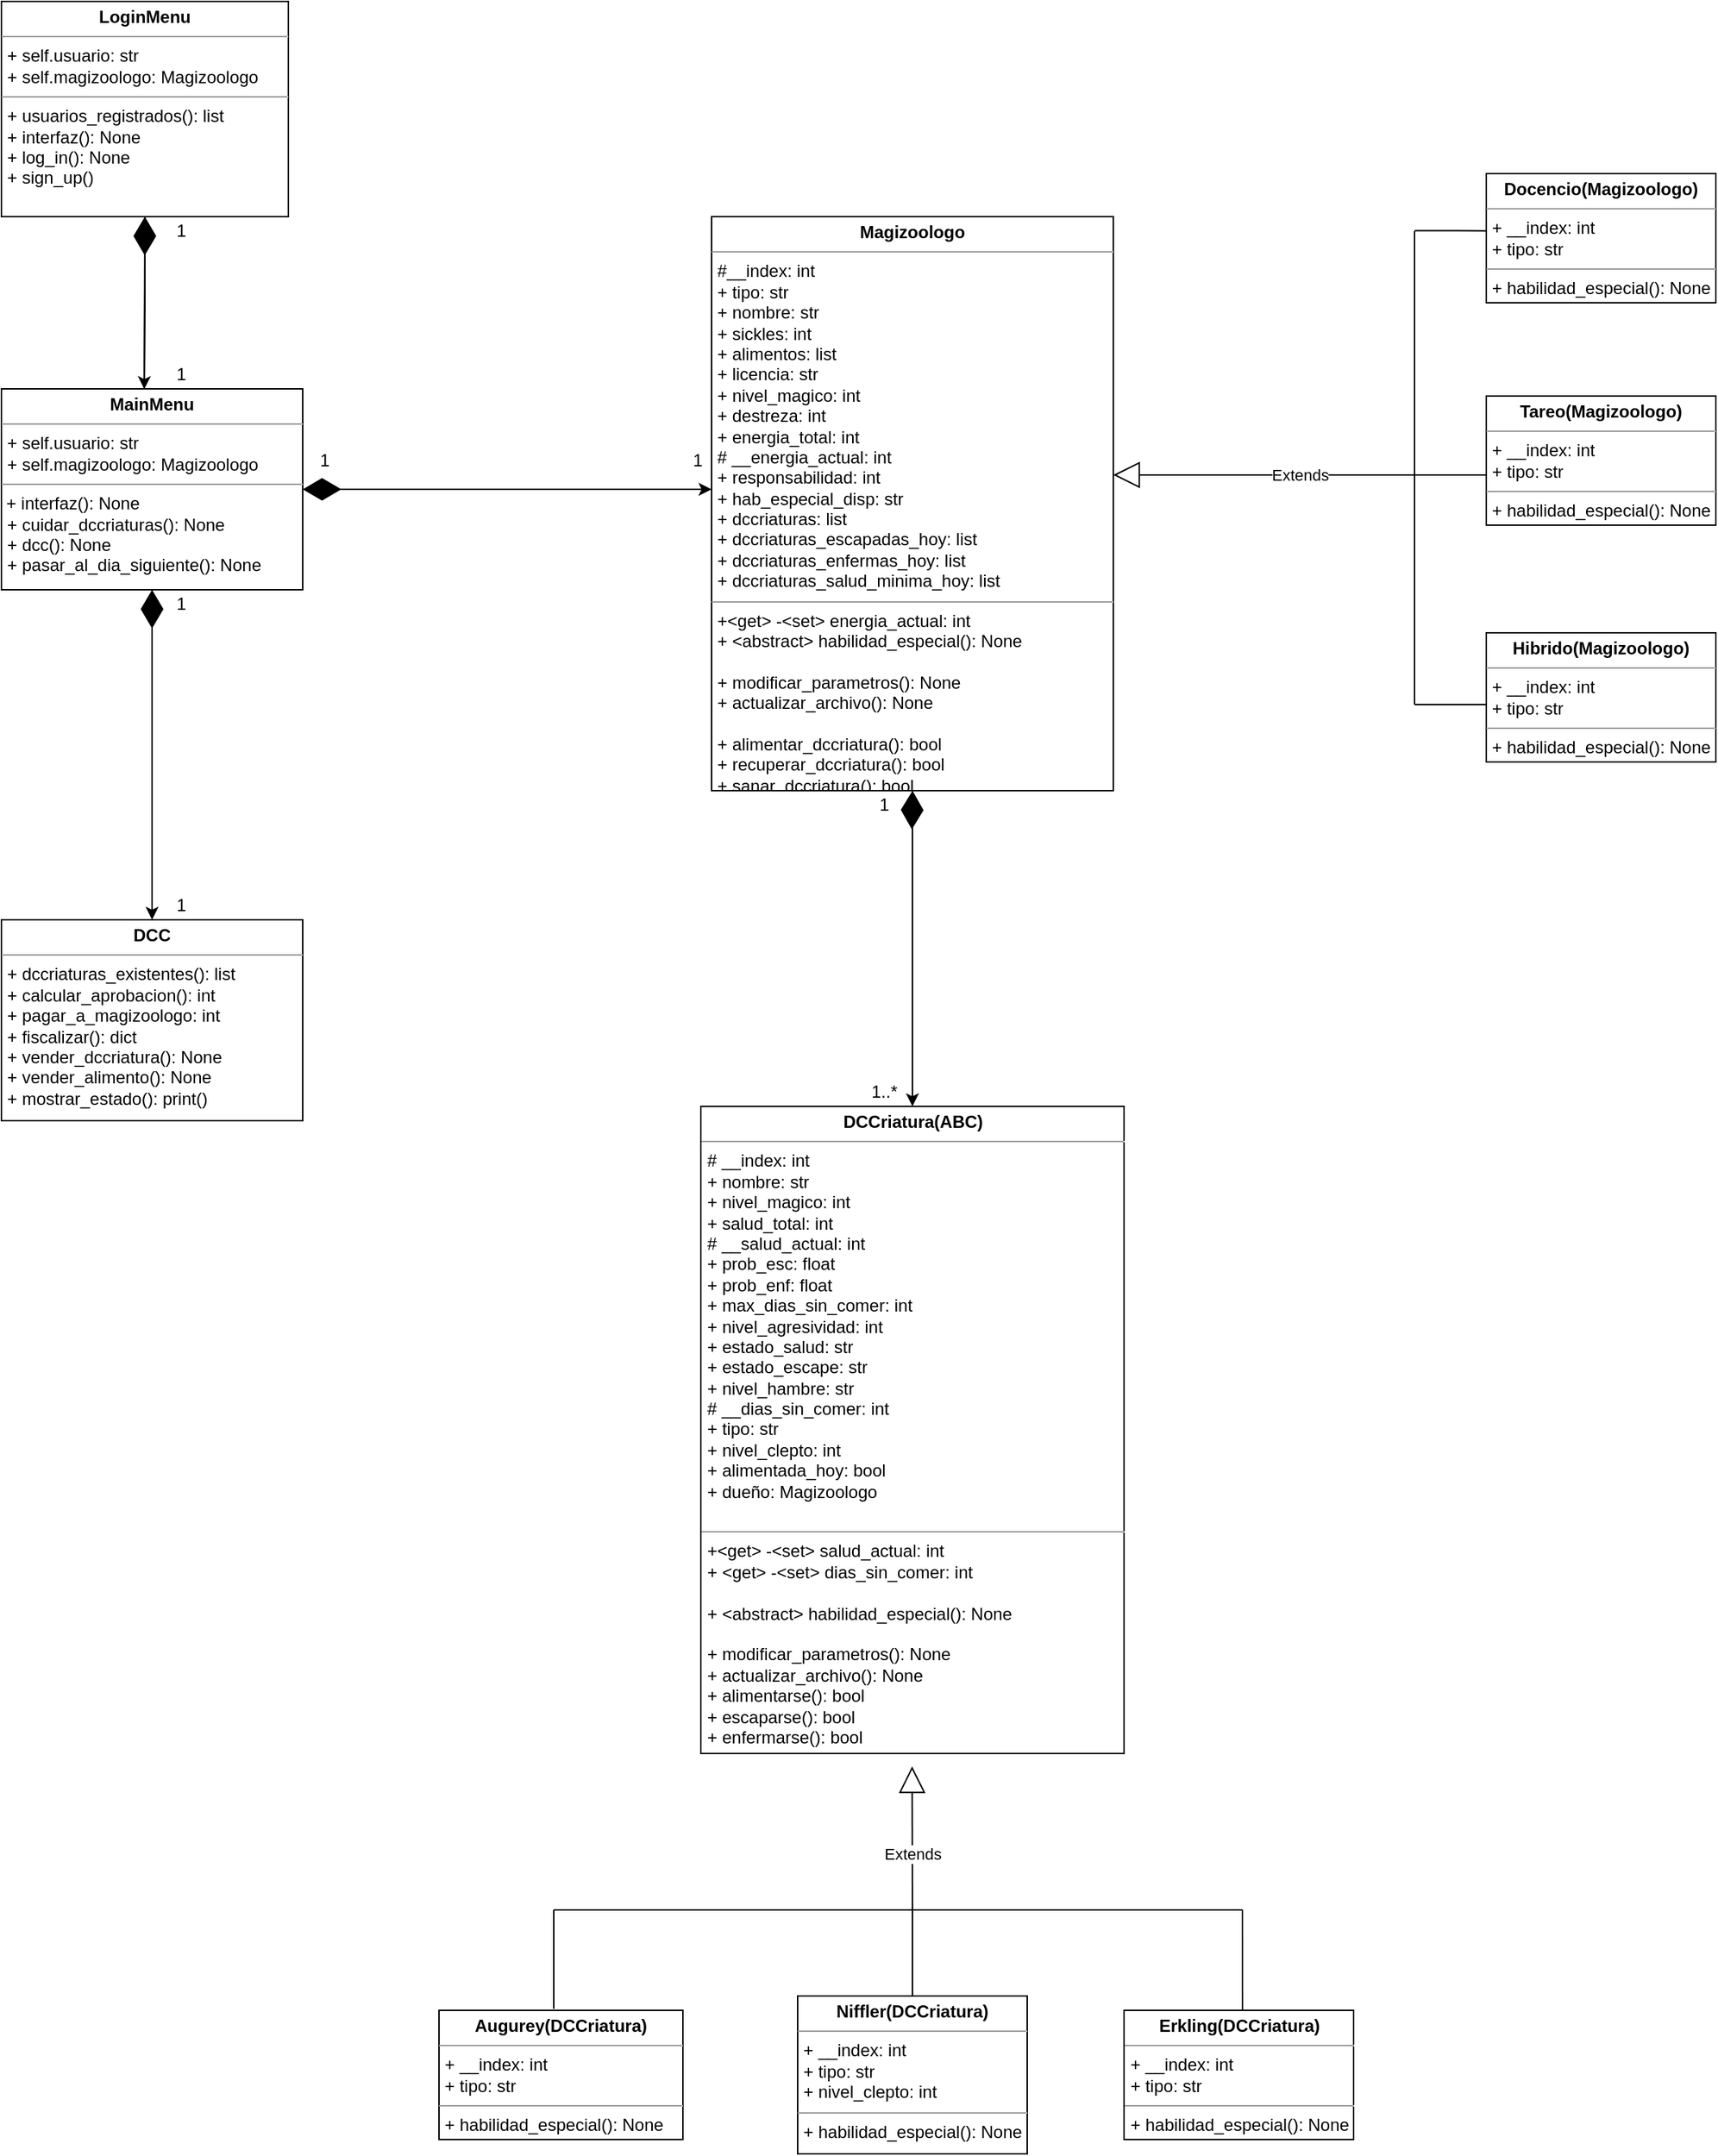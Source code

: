 <mxfile version="12.9.3" type="device"><diagram id="gEcfEblNGSjjqk9WNKlY" name="Page-1"><mxGraphModel dx="2146" dy="968" grid="1" gridSize="10" guides="1" tooltips="1" connect="1" arrows="1" fold="1" page="1" pageScale="1" pageWidth="850" pageHeight="1100" math="0" shadow="0"><root><mxCell id="0"/><mxCell id="1" parent="0"/><mxCell id="kUMaFe7c7ZQl473tVP6N-59" style="edgeStyle=orthogonalEdgeStyle;rounded=0;orthogonalLoop=1;jettySize=auto;html=1;entryX=0.474;entryY=0.001;entryDx=0;entryDy=0;entryPerimeter=0;" parent="1" source="kUMaFe7c7ZQl473tVP6N-1" target="kUMaFe7c7ZQl473tVP6N-2" edge="1"><mxGeometry relative="1" as="geometry"><mxPoint x="130" y="190" as="targetPoint"/></mxGeometry></mxCell><mxCell id="kUMaFe7c7ZQl473tVP6N-1" value="&lt;p style=&quot;margin: 0px ; margin-top: 4px ; text-align: center&quot;&gt;&lt;b&gt;LoginMenu&lt;/b&gt;&lt;/p&gt;&lt;hr size=&quot;1&quot;&gt;&lt;p style=&quot;margin: 0px ; margin-left: 4px&quot;&gt;+ self.usuario: str&lt;/p&gt;&lt;p style=&quot;margin: 0px ; margin-left: 4px&quot;&gt;&lt;span&gt;+ self.magizoologo: Magizoologo&lt;/span&gt;&lt;/p&gt;&lt;hr size=&quot;1&quot;&gt;&lt;p style=&quot;margin: 0px ; margin-left: 4px&quot;&gt;+ usuarios_registrados(): list&lt;/p&gt;&lt;p style=&quot;margin: 0px ; margin-left: 4px&quot;&gt;+ interfaz(): None&lt;/p&gt;&lt;p style=&quot;margin: 0px ; margin-left: 4px&quot;&gt;+ log_in(): None&lt;/p&gt;&lt;p style=&quot;margin: 0px ; margin-left: 4px&quot;&gt;+ sign_up()&lt;/p&gt;" style="verticalAlign=top;align=left;overflow=fill;fontSize=12;fontFamily=Helvetica;html=1;" parent="1" vertex="1"><mxGeometry x="-135" y="40" width="200" height="150" as="geometry"/></mxCell><mxCell id="kUMaFe7c7ZQl473tVP6N-23" style="edgeStyle=orthogonalEdgeStyle;rounded=0;orthogonalLoop=1;jettySize=auto;html=1;entryX=0;entryY=0.475;entryDx=0;entryDy=0;entryPerimeter=0;" parent="1" source="kUMaFe7c7ZQl473tVP6N-2" target="kUMaFe7c7ZQl473tVP6N-3" edge="1"><mxGeometry relative="1" as="geometry"><mxPoint x="350" y="380" as="targetPoint"/><Array as="points"/></mxGeometry></mxCell><mxCell id="kUMaFe7c7ZQl473tVP6N-78" style="edgeStyle=orthogonalEdgeStyle;rounded=0;orthogonalLoop=1;jettySize=auto;html=1;entryX=0.5;entryY=0;entryDx=0;entryDy=0;" parent="1" source="kUMaFe7c7ZQl473tVP6N-2" target="kUMaFe7c7ZQl473tVP6N-5" edge="1"><mxGeometry relative="1" as="geometry"/></mxCell><mxCell id="kUMaFe7c7ZQl473tVP6N-2" value="&lt;p style=&quot;margin: 0px ; margin-top: 4px ; text-align: center&quot;&gt;&lt;b&gt;MainMenu&lt;/b&gt;&lt;/p&gt;&lt;hr size=&quot;1&quot;&gt;&lt;p style=&quot;margin: 0px ; margin-left: 4px&quot;&gt;+ self.usuario: str&lt;/p&gt;&lt;p style=&quot;margin: 0px ; margin-left: 4px&quot;&gt;+ self.magizoologo: Magizoologo&lt;/p&gt;&lt;hr size=&quot;1&quot;&gt;&amp;nbsp;+ interfaz(): None&lt;br&gt;&lt;p style=&quot;margin: 0px ; margin-left: 4px&quot;&gt;+ cuidar_dccriaturas(): None&lt;/p&gt;&lt;p style=&quot;margin: 0px ; margin-left: 4px&quot;&gt;+ dcc(): None&lt;/p&gt;&lt;p style=&quot;margin: 0px ; margin-left: 4px&quot;&gt;+ pasar_al_dia_siguiente(): None&amp;nbsp;&lt;/p&gt;" style="verticalAlign=top;align=left;overflow=fill;fontSize=12;fontFamily=Helvetica;html=1;" parent="1" vertex="1"><mxGeometry x="-135" y="310" width="210" height="140" as="geometry"/></mxCell><mxCell id="kUMaFe7c7ZQl473tVP6N-24" style="edgeStyle=orthogonalEdgeStyle;rounded=0;orthogonalLoop=1;jettySize=auto;html=1;entryX=0.5;entryY=0;entryDx=0;entryDy=0;" parent="1" target="kUMaFe7c7ZQl473tVP6N-7" edge="1"><mxGeometry relative="1" as="geometry"><mxPoint x="500" y="610" as="sourcePoint"/><Array as="points"><mxPoint x="500" y="630"/></Array></mxGeometry></mxCell><mxCell id="kUMaFe7c7ZQl473tVP6N-3" value="&lt;p style=&quot;margin: 0px ; margin-top: 4px ; text-align: center&quot;&gt;&lt;b&gt;Magizoologo&lt;/b&gt;&lt;/p&gt;&lt;hr size=&quot;1&quot;&gt;&lt;p style=&quot;margin: 0px ; margin-left: 4px&quot;&gt;#__index: int&lt;/p&gt;&lt;p style=&quot;margin: 0px ; margin-left: 4px&quot;&gt;+ tipo: str&lt;/p&gt;&lt;p style=&quot;margin: 0px ; margin-left: 4px&quot;&gt;+ nombre: str&lt;/p&gt;&lt;p style=&quot;margin: 0px ; margin-left: 4px&quot;&gt;+ sickles: int&lt;/p&gt;&lt;p style=&quot;margin: 0px ; margin-left: 4px&quot;&gt;+ alimentos: list&lt;/p&gt;&lt;p style=&quot;margin: 0px ; margin-left: 4px&quot;&gt;+ licencia: str&lt;/p&gt;&lt;p style=&quot;margin: 0px ; margin-left: 4px&quot;&gt;+ nivel_magico: int&lt;/p&gt;&lt;p style=&quot;margin: 0px ; margin-left: 4px&quot;&gt;+ destreza: int&lt;/p&gt;&lt;p style=&quot;margin: 0px ; margin-left: 4px&quot;&gt;+ energia_total: int&lt;/p&gt;&lt;p style=&quot;margin: 0px ; margin-left: 4px&quot;&gt;# __energia_actual: int&lt;/p&gt;&lt;p style=&quot;margin: 0px ; margin-left: 4px&quot;&gt;+ responsabilidad: int&lt;/p&gt;&lt;p style=&quot;margin: 0px ; margin-left: 4px&quot;&gt;+ hab_especial_disp: str&lt;/p&gt;&lt;p style=&quot;margin: 0px ; margin-left: 4px&quot;&gt;+ dccriaturas: list&lt;/p&gt;&lt;p style=&quot;margin: 0px ; margin-left: 4px&quot;&gt;+ dccriaturas_escapadas_hoy: list&lt;/p&gt;&lt;p style=&quot;margin: 0px ; margin-left: 4px&quot;&gt;+ dccriaturas_enfermas_hoy: list&lt;/p&gt;&lt;p style=&quot;margin: 0px ; margin-left: 4px&quot;&gt;+ dccriaturas_salud_minima_hoy: list&lt;/p&gt;&lt;hr size=&quot;1&quot;&gt;&lt;p style=&quot;margin: 0px ; margin-left: 4px&quot;&gt;+&amp;lt;get&amp;gt; -&amp;lt;set&amp;gt; energia_actual: int&lt;/p&gt;&lt;p style=&quot;margin: 0px ; margin-left: 4px&quot;&gt;+ &amp;lt;abstract&amp;gt; habilidad_especial(): None&lt;/p&gt;&lt;p style=&quot;margin: 0px ; margin-left: 4px&quot;&gt;&lt;br&gt;&lt;/p&gt;&lt;p style=&quot;margin: 0px ; margin-left: 4px&quot;&gt;+ modificar_parametros(): None&lt;/p&gt;&lt;p style=&quot;margin: 0px ; margin-left: 4px&quot;&gt;+ actualizar_archivo(): None&lt;/p&gt;&lt;p style=&quot;margin: 0px ; margin-left: 4px&quot;&gt;&lt;br&gt;&lt;/p&gt;&lt;p style=&quot;margin: 0px ; margin-left: 4px&quot;&gt;+ alimentar_dccriatura(): bool&lt;/p&gt;&lt;p style=&quot;margin: 0px ; margin-left: 4px&quot;&gt;+ recuperar_dccriatura(): bool&lt;/p&gt;&lt;p style=&quot;margin: 0px ; margin-left: 4px&quot;&gt;+ sanar_dccriatura(): bool&lt;/p&gt;&lt;p style=&quot;margin: 0px ; margin-left: 4px&quot;&gt;&lt;br&gt;&lt;/p&gt;" style="verticalAlign=top;align=left;overflow=fill;fontSize=12;fontFamily=Helvetica;html=1;" parent="1" vertex="1"><mxGeometry x="360" y="190" width="280" height="400" as="geometry"/></mxCell><mxCell id="kUMaFe7c7ZQl473tVP6N-4" value="&lt;p style=&quot;margin: 0px ; margin-top: 4px ; text-align: center&quot;&gt;&lt;b&gt;Docencio(Magizoologo)&lt;/b&gt;&lt;/p&gt;&lt;hr size=&quot;1&quot;&gt;&lt;p style=&quot;margin: 0px ; margin-left: 4px&quot;&gt;+ __index: int&lt;/p&gt;&lt;p style=&quot;margin: 0px ; margin-left: 4px&quot;&gt;+ tipo: str&lt;/p&gt;&lt;hr size=&quot;1&quot;&gt;&lt;p style=&quot;margin: 0px ; margin-left: 4px&quot;&gt;+ habilidad_especial(): None&lt;/p&gt;" style="verticalAlign=top;align=left;overflow=fill;fontSize=12;fontFamily=Helvetica;html=1;" parent="1" vertex="1"><mxGeometry x="900" y="160" width="160" height="90" as="geometry"/></mxCell><mxCell id="kUMaFe7c7ZQl473tVP6N-5" value="&lt;p style=&quot;margin: 0px ; margin-top: 4px ; text-align: center&quot;&gt;&lt;b&gt;DCC&lt;/b&gt;&lt;/p&gt;&lt;hr size=&quot;1&quot;&gt;&lt;p style=&quot;margin: 0px ; margin-left: 4px&quot;&gt;&lt;/p&gt;&lt;p style=&quot;margin: 0px ; margin-left: 4px&quot;&gt;+ dccriaturas_existentes(): list&lt;/p&gt;&lt;p style=&quot;margin: 0px ; margin-left: 4px&quot;&gt;+ calcular_aprobacion(): int&lt;/p&gt;&lt;p style=&quot;margin: 0px ; margin-left: 4px&quot;&gt;+ pagar_a_magizoologo: int&lt;/p&gt;&lt;p style=&quot;margin: 0px ; margin-left: 4px&quot;&gt;+ fiscalizar(): dict&lt;/p&gt;&lt;p style=&quot;margin: 0px ; margin-left: 4px&quot;&gt;+ vender_dccriatura(): None&lt;/p&gt;&lt;p style=&quot;margin: 0px ; margin-left: 4px&quot;&gt;+ vender_alimento(): None&lt;/p&gt;&lt;p style=&quot;margin: 0px ; margin-left: 4px&quot;&gt;+ mostrar_estado(): print()&lt;/p&gt;" style="verticalAlign=top;align=left;overflow=fill;fontSize=12;fontFamily=Helvetica;html=1;" parent="1" vertex="1"><mxGeometry x="-135" y="680" width="210" height="140" as="geometry"/></mxCell><mxCell id="kUMaFe7c7ZQl473tVP6N-6" value="&lt;p style=&quot;margin: 0px ; margin-top: 4px ; text-align: center&quot;&gt;&lt;b&gt;Tareo(Magizoologo)&lt;/b&gt;&lt;/p&gt;&lt;hr size=&quot;1&quot;&gt;&lt;p style=&quot;margin: 0px ; margin-left: 4px&quot;&gt;+ __index: int&lt;/p&gt;&lt;p style=&quot;margin: 0px ; margin-left: 4px&quot;&gt;+ tipo: str&lt;/p&gt;&lt;hr size=&quot;1&quot;&gt;&lt;p style=&quot;margin: 0px ; margin-left: 4px&quot;&gt;+ habilidad_especial(): None&lt;/p&gt;&lt;p style=&quot;margin: 0px ; margin-left: 4px&quot;&gt;&lt;br&gt;&lt;/p&gt;" style="verticalAlign=top;align=left;overflow=fill;fontSize=12;fontFamily=Helvetica;html=1;" parent="1" vertex="1"><mxGeometry x="900" y="315" width="160" height="90" as="geometry"/></mxCell><mxCell id="kUMaFe7c7ZQl473tVP6N-7" value="&lt;p style=&quot;margin: 0px ; margin-top: 4px ; text-align: center&quot;&gt;&lt;b&gt;DCCriatura(ABC)&lt;/b&gt;&lt;/p&gt;&lt;hr size=&quot;1&quot;&gt;&lt;p style=&quot;margin: 0px ; margin-left: 4px&quot;&gt;# __index: int&lt;/p&gt;&lt;p style=&quot;margin: 0px ; margin-left: 4px&quot;&gt;+ nombre: str&lt;/p&gt;&lt;p style=&quot;margin: 0px ; margin-left: 4px&quot;&gt;+ nivel_magico: int&lt;/p&gt;&lt;p style=&quot;margin: 0px ; margin-left: 4px&quot;&gt;+ salud_total: int&lt;/p&gt;&lt;p style=&quot;margin: 0px ; margin-left: 4px&quot;&gt;# __salud_actual: int&lt;/p&gt;&lt;p style=&quot;margin: 0px ; margin-left: 4px&quot;&gt;+ prob_esc: float&lt;/p&gt;&lt;p style=&quot;margin: 0px ; margin-left: 4px&quot;&gt;+ prob_enf: float&lt;/p&gt;&lt;p style=&quot;margin: 0px ; margin-left: 4px&quot;&gt;+ max_dias_sin_comer: int&lt;/p&gt;&lt;p style=&quot;margin: 0px ; margin-left: 4px&quot;&gt;+ nivel_agresividad: int&lt;/p&gt;&lt;p style=&quot;margin: 0px ; margin-left: 4px&quot;&gt;+ estado_salud: str&lt;/p&gt;&lt;p style=&quot;margin: 0px ; margin-left: 4px&quot;&gt;+ estado_escape: str&lt;/p&gt;&lt;p style=&quot;margin: 0px ; margin-left: 4px&quot;&gt;+ nivel_hambre: str&lt;/p&gt;&lt;p style=&quot;margin: 0px ; margin-left: 4px&quot;&gt;# __dias_sin_comer: int&lt;/p&gt;&lt;p style=&quot;margin: 0px ; margin-left: 4px&quot;&gt;+ tipo: str&lt;/p&gt;&lt;p style=&quot;margin: 0px ; margin-left: 4px&quot;&gt;+ nivel_clepto: int&lt;/p&gt;&lt;p style=&quot;margin: 0px ; margin-left: 4px&quot;&gt;+ alimentada_hoy: bool&lt;/p&gt;&lt;p style=&quot;margin: 0px ; margin-left: 4px&quot;&gt;+ dueño: Magizoologo&lt;/p&gt;&lt;p style=&quot;margin: 0px ; margin-left: 4px&quot;&gt;&lt;br&gt;&lt;/p&gt;&lt;hr size=&quot;1&quot;&gt;&lt;p style=&quot;margin: 0px ; margin-left: 4px&quot;&gt;+&amp;lt;get&amp;gt; -&amp;lt;set&amp;gt; salud_actual: int&lt;/p&gt;&lt;p style=&quot;margin: 0px ; margin-left: 4px&quot;&gt;+ &amp;lt;get&amp;gt; -&amp;lt;set&amp;gt; dias_sin_comer: int&lt;/p&gt;&lt;p style=&quot;margin: 0px ; margin-left: 4px&quot;&gt;&lt;br&gt;&lt;/p&gt;&lt;p style=&quot;margin: 0px ; margin-left: 4px&quot;&gt;+ &amp;lt;abstract&amp;gt; habilidad_especial(): None&lt;/p&gt;&lt;p style=&quot;margin: 0px ; margin-left: 4px&quot;&gt;&lt;br&gt;&lt;/p&gt;&lt;p style=&quot;margin: 0px ; margin-left: 4px&quot;&gt;+ modificar_parametros(): None&lt;/p&gt;&lt;p style=&quot;margin: 0px ; margin-left: 4px&quot;&gt;+ actualizar_archivo(): None&lt;/p&gt;&lt;p style=&quot;margin: 0px ; margin-left: 4px&quot;&gt;+ alimentarse(): bool&lt;/p&gt;&lt;p style=&quot;margin: 0px ; margin-left: 4px&quot;&gt;+ escaparse(): bool&lt;/p&gt;&lt;p style=&quot;margin: 0px ; margin-left: 4px&quot;&gt;+ enfermarse(): bool&lt;/p&gt;&lt;p style=&quot;margin: 0px ; margin-left: 4px&quot;&gt;&lt;br&gt;&lt;/p&gt;" style="verticalAlign=top;align=left;overflow=fill;fontSize=12;fontFamily=Helvetica;html=1;" parent="1" vertex="1"><mxGeometry x="352.5" y="810" width="295" height="451" as="geometry"/></mxCell><mxCell id="kUMaFe7c7ZQl473tVP6N-8" value="&lt;p style=&quot;margin: 0px ; margin-top: 4px ; text-align: center&quot;&gt;&lt;b&gt;Hibrido(Magizoologo)&lt;/b&gt;&lt;/p&gt;&lt;hr size=&quot;1&quot;&gt;&lt;p style=&quot;margin: 0px ; margin-left: 4px&quot;&gt;+ __index: int&lt;/p&gt;&lt;p style=&quot;margin: 0px ; margin-left: 4px&quot;&gt;+ tipo: str&lt;/p&gt;&lt;hr size=&quot;1&quot;&gt;&lt;p style=&quot;margin: 0px ; margin-left: 4px&quot;&gt;+ habilidad_especial(): None&lt;/p&gt;" style="verticalAlign=top;align=left;overflow=fill;fontSize=12;fontFamily=Helvetica;html=1;" parent="1" vertex="1"><mxGeometry x="900" y="480" width="160" height="90" as="geometry"/></mxCell><mxCell id="kUMaFe7c7ZQl473tVP6N-9" value="&lt;p style=&quot;margin: 0px ; margin-top: 4px ; text-align: center&quot;&gt;&lt;b&gt;Augurey(DCCriatura)&lt;/b&gt;&lt;/p&gt;&lt;hr size=&quot;1&quot;&gt;&lt;p style=&quot;margin: 0px ; margin-left: 4px&quot;&gt;+ __index: int&lt;/p&gt;&lt;p style=&quot;margin: 0px ; margin-left: 4px&quot;&gt;+ tipo: str&lt;/p&gt;&lt;hr size=&quot;1&quot;&gt;&lt;p style=&quot;margin: 0px ; margin-left: 4px&quot;&gt;+ habilidad_especial(): None&lt;/p&gt;" style="verticalAlign=top;align=left;overflow=fill;fontSize=12;fontFamily=Helvetica;html=1;" parent="1" vertex="1"><mxGeometry x="170" y="1440" width="170" height="90" as="geometry"/></mxCell><mxCell id="kUMaFe7c7ZQl473tVP6N-10" value="&lt;p style=&quot;margin: 0px ; margin-top: 4px ; text-align: center&quot;&gt;&lt;b&gt;Niffler(DCCriatura)&lt;/b&gt;&lt;/p&gt;&lt;hr size=&quot;1&quot;&gt;&lt;p style=&quot;margin: 0px ; margin-left: 4px&quot;&gt;+ __index: int&lt;/p&gt;&lt;p style=&quot;margin: 0px ; margin-left: 4px&quot;&gt;+ tipo: str&lt;/p&gt;&lt;p style=&quot;margin: 0px ; margin-left: 4px&quot;&gt;+ nivel_clepto: int&lt;/p&gt;&lt;hr size=&quot;1&quot;&gt;&lt;p style=&quot;margin: 0px ; margin-left: 4px&quot;&gt;+ habilidad_especial(): None&lt;/p&gt;" style="verticalAlign=top;align=left;overflow=fill;fontSize=12;fontFamily=Helvetica;html=1;" parent="1" vertex="1"><mxGeometry x="420" y="1430" width="160" height="110" as="geometry"/></mxCell><mxCell id="kUMaFe7c7ZQl473tVP6N-11" value="&lt;p style=&quot;margin: 0px ; margin-top: 4px ; text-align: center&quot;&gt;&lt;b&gt;Erkling(DCCriatura)&lt;/b&gt;&lt;/p&gt;&lt;hr size=&quot;1&quot;&gt;&lt;p style=&quot;margin: 0px ; margin-left: 4px&quot;&gt;+ __index: int&lt;/p&gt;&lt;p style=&quot;margin: 0px ; margin-left: 4px&quot;&gt;+ tipo: str&lt;/p&gt;&lt;hr size=&quot;1&quot;&gt;&lt;p style=&quot;margin: 0px ; margin-left: 4px&quot;&gt;+ habilidad_especial(): None&lt;/p&gt;" style="verticalAlign=top;align=left;overflow=fill;fontSize=12;fontFamily=Helvetica;html=1;" parent="1" vertex="1"><mxGeometry x="647.5" y="1440" width="160" height="90" as="geometry"/></mxCell><mxCell id="kUMaFe7c7ZQl473tVP6N-30" value="1" style="text;html=1;align=center;verticalAlign=middle;resizable=0;points=[];autosize=1;" parent="1" vertex="1"><mxGeometry x="-20" y="660" width="20" height="20" as="geometry"/></mxCell><mxCell id="kUMaFe7c7ZQl473tVP6N-31" value="1" style="text;html=1;align=center;verticalAlign=middle;resizable=0;points=[];autosize=1;" parent="1" vertex="1"><mxGeometry x="-20" y="450" width="20" height="20" as="geometry"/></mxCell><mxCell id="kUMaFe7c7ZQl473tVP6N-34" value="1" style="text;html=1;align=center;verticalAlign=middle;resizable=0;points=[];autosize=1;" parent="1" vertex="1"><mxGeometry x="470" y="590" width="20" height="20" as="geometry"/></mxCell><mxCell id="kUMaFe7c7ZQl473tVP6N-35" value="1..*" style="text;html=1;align=center;verticalAlign=middle;resizable=0;points=[];autosize=1;" parent="1" vertex="1"><mxGeometry x="465" y="790" width="30" height="20" as="geometry"/></mxCell><mxCell id="kUMaFe7c7ZQl473tVP6N-42" value="Extends" style="endArrow=block;endSize=16;endFill=0;html=1;" parent="1" edge="1"><mxGeometry x="-0.212" width="160" relative="1" as="geometry"><mxPoint x="500" y="1370" as="sourcePoint"/><mxPoint x="499.76" y="1270" as="targetPoint"/><mxPoint as="offset"/></mxGeometry></mxCell><mxCell id="kUMaFe7c7ZQl473tVP6N-47" value="" style="endArrow=none;html=1;" parent="1" edge="1"><mxGeometry width="50" height="50" relative="1" as="geometry"><mxPoint x="495" y="1370" as="sourcePoint"/><mxPoint x="730" y="1370" as="targetPoint"/></mxGeometry></mxCell><mxCell id="kUMaFe7c7ZQl473tVP6N-48" value="" style="endArrow=none;html=1;exitX=0.5;exitY=0;exitDx=0;exitDy=0;" parent="1" source="kUMaFe7c7ZQl473tVP6N-10" edge="1"><mxGeometry width="50" height="50" relative="1" as="geometry"><mxPoint x="460" y="700" as="sourcePoint"/><mxPoint x="500" y="1370" as="targetPoint"/></mxGeometry></mxCell><mxCell id="kUMaFe7c7ZQl473tVP6N-49" value="" style="endArrow=none;html=1;" parent="1" edge="1"><mxGeometry width="50" height="50" relative="1" as="geometry"><mxPoint x="250" y="1439" as="sourcePoint"/><mxPoint x="250" y="1370" as="targetPoint"/><Array as="points"><mxPoint x="250" y="1400"/></Array></mxGeometry></mxCell><mxCell id="kUMaFe7c7ZQl473tVP6N-50" value="" style="endArrow=none;html=1;" parent="1" edge="1"><mxGeometry width="50" height="50" relative="1" as="geometry"><mxPoint x="250" y="1370" as="sourcePoint"/><mxPoint x="535" y="1370" as="targetPoint"/><Array as="points"><mxPoint x="415" y="1370"/></Array></mxGeometry></mxCell><mxCell id="kUMaFe7c7ZQl473tVP6N-52" value="" style="endArrow=none;html=1;" parent="1" edge="1"><mxGeometry width="50" height="50" relative="1" as="geometry"><mxPoint x="850" y="530" as="sourcePoint"/><mxPoint x="900" y="530" as="targetPoint"/></mxGeometry></mxCell><mxCell id="kUMaFe7c7ZQl473tVP6N-53" value="" style="endArrow=none;html=1;entryX=-0.001;entryY=0.443;entryDx=0;entryDy=0;entryPerimeter=0;" parent="1" target="kUMaFe7c7ZQl473tVP6N-4" edge="1"><mxGeometry width="50" height="50" relative="1" as="geometry"><mxPoint x="850" y="199.71" as="sourcePoint"/><mxPoint x="897" y="199.71" as="targetPoint"/></mxGeometry></mxCell><mxCell id="kUMaFe7c7ZQl473tVP6N-55" value="" style="endArrow=none;html=1;" parent="1" edge="1"><mxGeometry width="50" height="50" relative="1" as="geometry"><mxPoint x="850" y="530" as="sourcePoint"/><mxPoint x="850" y="200" as="targetPoint"/></mxGeometry></mxCell><mxCell id="kUMaFe7c7ZQl473tVP6N-58" value="" style="endArrow=diamondThin;endFill=1;endSize=24;html=1;entryX=0.5;entryY=1;entryDx=0;entryDy=0;exitX=0.474;exitY=-0.004;exitDx=0;exitDy=0;exitPerimeter=0;" parent="1" source="kUMaFe7c7ZQl473tVP6N-2" target="kUMaFe7c7ZQl473tVP6N-1" edge="1"><mxGeometry width="160" relative="1" as="geometry"><mxPoint x="122" y="190" as="sourcePoint"/><mxPoint x="122" y="132" as="targetPoint"/><Array as="points"/></mxGeometry></mxCell><mxCell id="kUMaFe7c7ZQl473tVP6N-60" value="1" style="text;html=1;align=center;verticalAlign=middle;resizable=0;points=[];autosize=1;" parent="1" vertex="1"><mxGeometry x="-20" y="190" width="20" height="20" as="geometry"/></mxCell><mxCell id="kUMaFe7c7ZQl473tVP6N-61" value="1" style="text;html=1;align=center;verticalAlign=middle;resizable=0;points=[];autosize=1;" parent="1" vertex="1"><mxGeometry x="-20" y="290" width="20" height="20" as="geometry"/></mxCell><mxCell id="kUMaFe7c7ZQl473tVP6N-62" value="" style="endArrow=diamondThin;endFill=1;endSize=24;html=1;entryX=1;entryY=0.5;entryDx=0;entryDy=0;" parent="1" target="kUMaFe7c7ZQl473tVP6N-2" edge="1"><mxGeometry width="160" relative="1" as="geometry"><mxPoint x="350" y="380" as="sourcePoint"/><mxPoint x="360" y="330" as="targetPoint"/></mxGeometry></mxCell><mxCell id="kUMaFe7c7ZQl473tVP6N-63" value="" style="endArrow=diamondThin;endFill=1;endSize=24;html=1;" parent="1" edge="1"><mxGeometry width="160" relative="1" as="geometry"><mxPoint x="499.71" y="610" as="sourcePoint"/><mxPoint x="500.05" y="590" as="targetPoint"/></mxGeometry></mxCell><mxCell id="kUMaFe7c7ZQl473tVP6N-68" value="1" style="text;html=1;align=center;verticalAlign=middle;resizable=0;points=[];autosize=1;" parent="1" vertex="1"><mxGeometry x="80" y="350" width="20" height="20" as="geometry"/></mxCell><mxCell id="kUMaFe7c7ZQl473tVP6N-69" value="1" style="text;html=1;align=center;verticalAlign=middle;resizable=0;points=[];autosize=1;" parent="1" vertex="1"><mxGeometry x="340" y="350" width="20" height="20" as="geometry"/></mxCell><mxCell id="kUMaFe7c7ZQl473tVP6N-75" value="Extends" style="endArrow=block;endSize=16;endFill=0;html=1;" parent="1" edge="1"><mxGeometry width="160" relative="1" as="geometry"><mxPoint x="900" y="370" as="sourcePoint"/><mxPoint x="640" y="370" as="targetPoint"/><Array as="points"><mxPoint x="790" y="370"/><mxPoint x="700" y="370"/></Array></mxGeometry></mxCell><mxCell id="kUMaFe7c7ZQl473tVP6N-79" value="" style="endArrow=diamondThin;endFill=1;endSize=24;html=1;entryX=0.5;entryY=1;entryDx=0;entryDy=0;" parent="1" target="kUMaFe7c7ZQl473tVP6N-2" edge="1"><mxGeometry width="160" relative="1" as="geometry"><mxPoint x="-30" y="660" as="sourcePoint"/><mxPoint x="-34" y="453" as="targetPoint"/></mxGeometry></mxCell><mxCell id="kUMaFe7c7ZQl473tVP6N-81" value="" style="endArrow=none;html=1;exitX=0.516;exitY=0;exitDx=0;exitDy=0;exitPerimeter=0;" parent="1" source="kUMaFe7c7ZQl473tVP6N-11" edge="1"><mxGeometry width="50" height="50" relative="1" as="geometry"><mxPoint x="740" y="1430" as="sourcePoint"/><mxPoint x="730" y="1370" as="targetPoint"/></mxGeometry></mxCell></root></mxGraphModel></diagram></mxfile>
